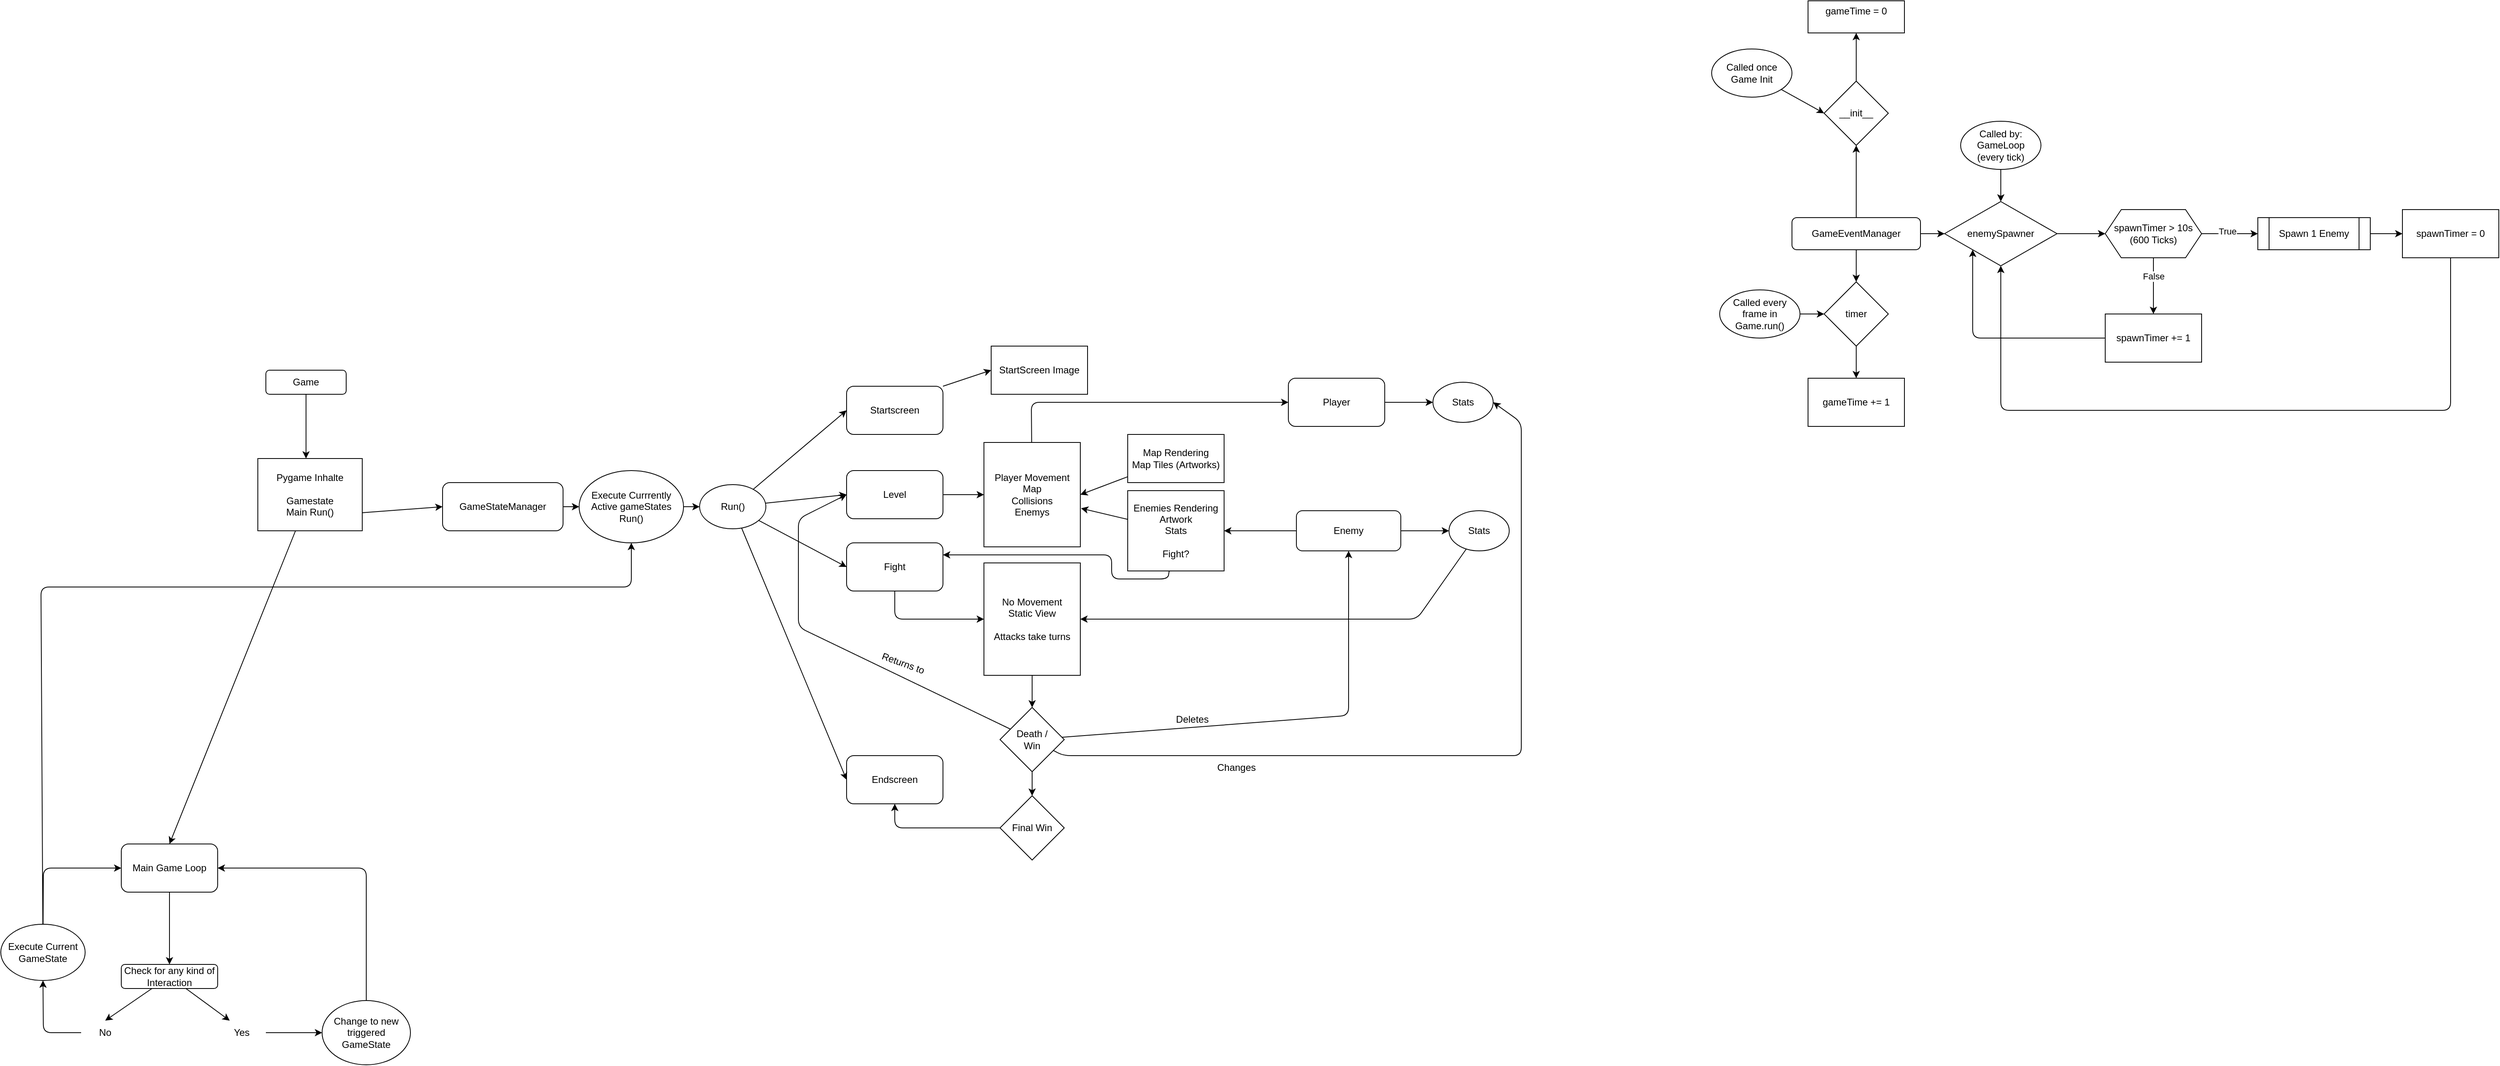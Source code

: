 <mxfile version="24.7.7">
  <diagram id="zhS1jmQ38YQdUPy5dJZc" name="Page-1">
    <mxGraphModel dx="380" dy="1904" grid="1" gridSize="10" guides="1" tooltips="1" connect="1" arrows="1" fold="1" page="1" pageScale="1" pageWidth="1600" pageHeight="1200" math="0" shadow="0">
      <root>
        <mxCell id="0" />
        <mxCell id="1" parent="0" />
        <mxCell id="10" style="edgeStyle=none;html=1;" parent="1" source="2" edge="1">
          <mxGeometry relative="1" as="geometry">
            <mxPoint x="410" y="340" as="targetPoint" />
          </mxGeometry>
        </mxCell>
        <mxCell id="2" value="Game" style="rounded=1;whiteSpace=wrap;html=1;" parent="1" vertex="1">
          <mxGeometry x="360" y="230" width="100" height="30" as="geometry" />
        </mxCell>
        <mxCell id="12" style="edgeStyle=none;html=1;exitX=1;exitY=0.75;exitDx=0;exitDy=0;entryX=0;entryY=0.5;entryDx=0;entryDy=0;" parent="1" source="11" target="15" edge="1">
          <mxGeometry relative="1" as="geometry">
            <mxPoint x="620" y="320" as="targetPoint" />
          </mxGeometry>
        </mxCell>
        <mxCell id="89" style="edgeStyle=none;html=1;entryX=0.5;entryY=0;entryDx=0;entryDy=0;" parent="1" source="11" target="75" edge="1">
          <mxGeometry relative="1" as="geometry" />
        </mxCell>
        <mxCell id="11" value="Pygame Inhalte&lt;div&gt;&lt;br&gt;&lt;/div&gt;&lt;div&gt;Gamestate&lt;/div&gt;&lt;div&gt;Main Run()&lt;/div&gt;" style="rounded=0;whiteSpace=wrap;html=1;" parent="1" vertex="1">
          <mxGeometry x="350" y="340" width="130" height="90" as="geometry" />
        </mxCell>
        <mxCell id="70" style="edgeStyle=none;html=1;entryX=0;entryY=0.5;entryDx=0;entryDy=0;" parent="1" source="14" target="69" edge="1">
          <mxGeometry relative="1" as="geometry" />
        </mxCell>
        <mxCell id="14" value="Execute Currrently Active gameStates&lt;div&gt;Run()&lt;/div&gt;" style="ellipse;whiteSpace=wrap;html=1;" parent="1" vertex="1">
          <mxGeometry x="750" y="355" width="130" height="90" as="geometry" />
        </mxCell>
        <mxCell id="16" style="edgeStyle=none;html=1;entryX=0;entryY=0.5;entryDx=0;entryDy=0;" parent="1" source="15" target="14" edge="1">
          <mxGeometry relative="1" as="geometry" />
        </mxCell>
        <mxCell id="15" value="GameStateManager" style="rounded=1;whiteSpace=wrap;html=1;" parent="1" vertex="1">
          <mxGeometry x="580" y="370" width="150" height="60" as="geometry" />
        </mxCell>
        <mxCell id="29" style="edgeStyle=none;html=1;exitX=1;exitY=0;exitDx=0;exitDy=0;entryX=0;entryY=0.5;entryDx=0;entryDy=0;" parent="1" source="21" target="28" edge="1">
          <mxGeometry relative="1" as="geometry" />
        </mxCell>
        <mxCell id="21" value="Startscreen" style="rounded=1;whiteSpace=wrap;html=1;" parent="1" vertex="1">
          <mxGeometry x="1083" y="250" width="120" height="60" as="geometry" />
        </mxCell>
        <mxCell id="36" style="edgeStyle=none;html=1;entryX=0;entryY=0.5;entryDx=0;entryDy=0;" parent="1" source="22" target="30" edge="1">
          <mxGeometry relative="1" as="geometry" />
        </mxCell>
        <mxCell id="22" value="Level" style="rounded=1;whiteSpace=wrap;html=1;" parent="1" vertex="1">
          <mxGeometry x="1083" y="355" width="120" height="60" as="geometry" />
        </mxCell>
        <mxCell id="46" style="edgeStyle=none;html=1;entryX=0;entryY=0.5;entryDx=0;entryDy=0;" parent="1" source="23" target="31" edge="1">
          <mxGeometry relative="1" as="geometry">
            <Array as="points">
              <mxPoint x="1143" y="540" />
            </Array>
          </mxGeometry>
        </mxCell>
        <mxCell id="23" value="Fight" style="rounded=1;whiteSpace=wrap;html=1;" parent="1" vertex="1">
          <mxGeometry x="1083" y="445" width="120" height="60" as="geometry" />
        </mxCell>
        <mxCell id="24" value="Endscreen" style="rounded=1;whiteSpace=wrap;html=1;" parent="1" vertex="1">
          <mxGeometry x="1083" y="710" width="120" height="60" as="geometry" />
        </mxCell>
        <mxCell id="28" value="StartScreen Image" style="rounded=0;whiteSpace=wrap;html=1;" parent="1" vertex="1">
          <mxGeometry x="1263" y="200" width="120" height="60" as="geometry" />
        </mxCell>
        <mxCell id="53" style="edgeStyle=none;html=1;entryX=0;entryY=0.5;entryDx=0;entryDy=0;" parent="1" source="30" target="54" edge="1">
          <mxGeometry relative="1" as="geometry">
            <mxPoint x="1633" y="270" as="targetPoint" />
            <Array as="points">
              <mxPoint x="1313" y="270" />
            </Array>
          </mxGeometry>
        </mxCell>
        <mxCell id="30" value="Player Movement&lt;div&gt;Map&lt;/div&gt;&lt;div&gt;Collisions&lt;/div&gt;&lt;div&gt;Enemys&lt;/div&gt;" style="rounded=0;whiteSpace=wrap;html=1;" parent="1" vertex="1">
          <mxGeometry x="1254" y="320" width="120" height="130" as="geometry" />
        </mxCell>
        <mxCell id="51" value="" style="edgeStyle=none;html=1;" parent="1" source="31" target="50" edge="1">
          <mxGeometry relative="1" as="geometry" />
        </mxCell>
        <mxCell id="31" value="No Movement&lt;div&gt;Static View&lt;/div&gt;&lt;div&gt;&lt;br&gt;&lt;/div&gt;&lt;div&gt;Attacks take turns&lt;/div&gt;" style="rounded=0;whiteSpace=wrap;html=1;" parent="1" vertex="1">
          <mxGeometry x="1254" y="470" width="120" height="140" as="geometry" />
        </mxCell>
        <mxCell id="35" style="edgeStyle=none;html=1;entryX=1;entryY=0.5;entryDx=0;entryDy=0;" parent="1" source="33" target="30" edge="1">
          <mxGeometry relative="1" as="geometry" />
        </mxCell>
        <mxCell id="33" value="Map Rendering&lt;div&gt;Map Tiles (Artworks)&lt;/div&gt;" style="rounded=0;whiteSpace=wrap;html=1;" parent="1" vertex="1">
          <mxGeometry x="1433" y="310" width="120" height="60" as="geometry" />
        </mxCell>
        <mxCell id="45" style="edgeStyle=none;html=1;entryX=1;entryY=0.25;entryDx=0;entryDy=0;" parent="1" source="37" target="23" edge="1">
          <mxGeometry relative="1" as="geometry">
            <mxPoint x="1493" y="520" as="targetPoint" />
            <Array as="points">
              <mxPoint x="1483" y="490" />
              <mxPoint x="1413" y="490" />
              <mxPoint x="1413" y="460" />
            </Array>
          </mxGeometry>
        </mxCell>
        <mxCell id="37" value="Enemies Rendering&lt;div&gt;Artwork&lt;/div&gt;&lt;div&gt;Stats&lt;/div&gt;&lt;div&gt;&lt;br&gt;&lt;/div&gt;&lt;div&gt;Fight?&lt;/div&gt;" style="rounded=0;whiteSpace=wrap;html=1;" parent="1" vertex="1">
          <mxGeometry x="1433" y="380" width="120" height="100" as="geometry" />
        </mxCell>
        <mxCell id="41" style="edgeStyle=none;html=1;entryX=1;entryY=0.5;entryDx=0;entryDy=0;" parent="1" source="40" target="37" edge="1">
          <mxGeometry relative="1" as="geometry" />
        </mxCell>
        <mxCell id="43" style="edgeStyle=none;html=1;" parent="1" source="40" target="42" edge="1">
          <mxGeometry relative="1" as="geometry" />
        </mxCell>
        <mxCell id="40" value="Enemy" style="rounded=1;whiteSpace=wrap;html=1;" parent="1" vertex="1">
          <mxGeometry x="1643" y="405" width="130" height="50" as="geometry" />
        </mxCell>
        <mxCell id="47" style="edgeStyle=none;html=1;entryX=1;entryY=0.5;entryDx=0;entryDy=0;" parent="1" source="42" target="31" edge="1">
          <mxGeometry relative="1" as="geometry">
            <Array as="points">
              <mxPoint x="1793" y="540" />
            </Array>
          </mxGeometry>
        </mxCell>
        <mxCell id="42" value="Stats" style="ellipse;whiteSpace=wrap;html=1;" parent="1" vertex="1">
          <mxGeometry x="1833" y="405" width="75" height="50" as="geometry" />
        </mxCell>
        <mxCell id="44" style="edgeStyle=none;html=1;entryX=1.007;entryY=0.631;entryDx=0;entryDy=0;entryPerimeter=0;" parent="1" source="37" target="30" edge="1">
          <mxGeometry relative="1" as="geometry" />
        </mxCell>
        <mxCell id="52" style="edgeStyle=none;html=1;entryX=0;entryY=0.5;entryDx=0;entryDy=0;" parent="1" source="50" target="22" edge="1">
          <mxGeometry relative="1" as="geometry">
            <Array as="points">
              <mxPoint x="1023" y="550" />
              <mxPoint x="1023" y="415" />
            </Array>
          </mxGeometry>
        </mxCell>
        <mxCell id="57" style="edgeStyle=none;html=1;entryX=0.5;entryY=1;entryDx=0;entryDy=0;" parent="1" source="50" target="40" edge="1">
          <mxGeometry relative="1" as="geometry">
            <mxPoint x="1873" y="690" as="targetPoint" />
            <Array as="points">
              <mxPoint x="1708" y="660" />
            </Array>
          </mxGeometry>
        </mxCell>
        <mxCell id="59" style="edgeStyle=none;html=1;entryX=1;entryY=0.5;entryDx=0;entryDy=0;" parent="1" source="50" target="55" edge="1">
          <mxGeometry relative="1" as="geometry">
            <Array as="points">
              <mxPoint x="1353" y="710" />
              <mxPoint x="1923" y="710" />
              <mxPoint x="1923" y="295" />
            </Array>
          </mxGeometry>
        </mxCell>
        <mxCell id="67" style="edgeStyle=none;html=1;" parent="1" source="50" target="66" edge="1">
          <mxGeometry relative="1" as="geometry" />
        </mxCell>
        <mxCell id="50" value="Death /&lt;div&gt;Win&lt;/div&gt;" style="rhombus;whiteSpace=wrap;html=1;rounded=0;" parent="1" vertex="1">
          <mxGeometry x="1274" y="650" width="80" height="80" as="geometry" />
        </mxCell>
        <mxCell id="56" style="edgeStyle=none;html=1;entryX=0;entryY=0.5;entryDx=0;entryDy=0;" parent="1" source="54" target="55" edge="1">
          <mxGeometry relative="1" as="geometry" />
        </mxCell>
        <mxCell id="54" value="Player" style="rounded=1;whiteSpace=wrap;html=1;" parent="1" vertex="1">
          <mxGeometry x="1633" y="240" width="120" height="60" as="geometry" />
        </mxCell>
        <mxCell id="55" value="Stats" style="ellipse;whiteSpace=wrap;html=1;" parent="1" vertex="1">
          <mxGeometry x="1813" y="245" width="75" height="50" as="geometry" />
        </mxCell>
        <mxCell id="58" value="Changes" style="text;html=1;align=center;verticalAlign=middle;resizable=0;points=[];autosize=1;strokeColor=none;fillColor=none;" parent="1" vertex="1">
          <mxGeometry x="1533" y="710" width="70" height="30" as="geometry" />
        </mxCell>
        <mxCell id="61" value="Deletes" style="text;html=1;align=center;verticalAlign=middle;resizable=0;points=[];autosize=1;strokeColor=none;fillColor=none;" parent="1" vertex="1">
          <mxGeometry x="1483" y="650" width="60" height="30" as="geometry" />
        </mxCell>
        <mxCell id="62" value="Returns to" style="text;html=1;align=center;verticalAlign=middle;resizable=0;points=[];autosize=1;strokeColor=none;fillColor=none;rotation=20;" parent="1" vertex="1">
          <mxGeometry x="1113" y="580" width="80" height="30" as="geometry" />
        </mxCell>
        <mxCell id="68" style="edgeStyle=none;html=1;entryX=0.5;entryY=1;entryDx=0;entryDy=0;" parent="1" source="66" target="24" edge="1">
          <mxGeometry relative="1" as="geometry">
            <Array as="points">
              <mxPoint x="1143" y="800" />
            </Array>
          </mxGeometry>
        </mxCell>
        <mxCell id="66" value="Final Win" style="rhombus;whiteSpace=wrap;html=1;" parent="1" vertex="1">
          <mxGeometry x="1274" y="760" width="80" height="80" as="geometry" />
        </mxCell>
        <mxCell id="71" style="edgeStyle=none;html=1;entryX=0;entryY=0.5;entryDx=0;entryDy=0;" parent="1" source="69" target="21" edge="1">
          <mxGeometry relative="1" as="geometry" />
        </mxCell>
        <mxCell id="72" style="edgeStyle=none;html=1;entryX=0;entryY=0.5;entryDx=0;entryDy=0;" parent="1" source="69" target="22" edge="1">
          <mxGeometry relative="1" as="geometry" />
        </mxCell>
        <mxCell id="73" style="edgeStyle=none;html=1;entryX=0;entryY=0.5;entryDx=0;entryDy=0;" parent="1" source="69" target="23" edge="1">
          <mxGeometry relative="1" as="geometry" />
        </mxCell>
        <mxCell id="74" style="edgeStyle=none;html=1;entryX=0;entryY=0.5;entryDx=0;entryDy=0;" parent="1" source="69" target="24" edge="1">
          <mxGeometry relative="1" as="geometry" />
        </mxCell>
        <mxCell id="69" value="Run()" style="ellipse;whiteSpace=wrap;html=1;" parent="1" vertex="1">
          <mxGeometry x="900" y="372.5" width="82.5" height="55" as="geometry" />
        </mxCell>
        <mxCell id="76" style="edgeStyle=none;html=1;entryX=0.5;entryY=0;entryDx=0;entryDy=0;" parent="1" source="75" target="77" edge="1">
          <mxGeometry relative="1" as="geometry">
            <mxPoint x="240" y="1040" as="targetPoint" />
          </mxGeometry>
        </mxCell>
        <mxCell id="75" value="Main Game Loop" style="rounded=1;whiteSpace=wrap;html=1;" parent="1" vertex="1">
          <mxGeometry x="180" y="820" width="120" height="60" as="geometry" />
        </mxCell>
        <mxCell id="78" style="edgeStyle=none;html=1;entryX=0.25;entryY=0;entryDx=0;entryDy=0;" parent="1" source="77" target="80" edge="1">
          <mxGeometry relative="1" as="geometry">
            <mxPoint x="320" y="1040" as="targetPoint" />
          </mxGeometry>
        </mxCell>
        <mxCell id="79" style="edgeStyle=none;html=1;entryX=0.5;entryY=0;entryDx=0;entryDy=0;" parent="1" source="77" target="81" edge="1">
          <mxGeometry relative="1" as="geometry">
            <mxPoint x="160" y="1040" as="targetPoint" />
          </mxGeometry>
        </mxCell>
        <mxCell id="77" value="Check for any kind of Interaction" style="rounded=1;whiteSpace=wrap;html=1;" parent="1" vertex="1">
          <mxGeometry x="180" y="970" width="120" height="30" as="geometry" />
        </mxCell>
        <mxCell id="86" value="" style="edgeStyle=none;html=1;" parent="1" source="80" target="85" edge="1">
          <mxGeometry relative="1" as="geometry" />
        </mxCell>
        <mxCell id="80" value="Yes" style="text;html=1;align=center;verticalAlign=middle;whiteSpace=wrap;rounded=0;" parent="1" vertex="1">
          <mxGeometry x="300" y="1040" width="60" height="30" as="geometry" />
        </mxCell>
        <mxCell id="84" style="edgeStyle=none;html=1;entryX=0.5;entryY=1;entryDx=0;entryDy=0;" parent="1" source="81" target="83" edge="1">
          <mxGeometry relative="1" as="geometry">
            <Array as="points">
              <mxPoint x="83" y="1055" />
            </Array>
          </mxGeometry>
        </mxCell>
        <mxCell id="81" value="No" style="text;html=1;align=center;verticalAlign=middle;whiteSpace=wrap;rounded=0;" parent="1" vertex="1">
          <mxGeometry x="130" y="1040" width="60" height="30" as="geometry" />
        </mxCell>
        <mxCell id="88" style="edgeStyle=none;html=1;entryX=0;entryY=0.5;entryDx=0;entryDy=0;" parent="1" source="83" target="75" edge="1">
          <mxGeometry relative="1" as="geometry">
            <Array as="points">
              <mxPoint x="83" y="850" />
            </Array>
          </mxGeometry>
        </mxCell>
        <mxCell id="90" style="edgeStyle=none;html=1;entryX=0.5;entryY=1;entryDx=0;entryDy=0;" parent="1" source="83" target="14" edge="1">
          <mxGeometry relative="1" as="geometry">
            <Array as="points">
              <mxPoint x="80" y="500" />
              <mxPoint x="815" y="500" />
            </Array>
          </mxGeometry>
        </mxCell>
        <mxCell id="83" value="Execute Current GameState" style="ellipse;whiteSpace=wrap;html=1;" parent="1" vertex="1">
          <mxGeometry x="30" y="920" width="105" height="70" as="geometry" />
        </mxCell>
        <mxCell id="87" style="edgeStyle=none;html=1;entryX=1;entryY=0.5;entryDx=0;entryDy=0;" parent="1" source="85" target="75" edge="1">
          <mxGeometry relative="1" as="geometry">
            <Array as="points">
              <mxPoint x="485" y="850" />
            </Array>
          </mxGeometry>
        </mxCell>
        <mxCell id="85" value="Change to new triggered GameState" style="ellipse;whiteSpace=wrap;html=1;" parent="1" vertex="1">
          <mxGeometry x="430" y="1015" width="110" height="80" as="geometry" />
        </mxCell>
        <mxCell id="105" style="edgeStyle=none;html=1;entryX=0;entryY=0.5;entryDx=0;entryDy=0;" parent="1" source="91" edge="1">
          <mxGeometry relative="1" as="geometry">
            <mxPoint x="2450" y="60" as="targetPoint" />
          </mxGeometry>
        </mxCell>
        <mxCell id="ZLR4HSFNZyRXdtr1YlKm-145" style="edgeStyle=orthogonalEdgeStyle;rounded=0;orthogonalLoop=1;jettySize=auto;html=1;entryX=0.5;entryY=0;entryDx=0;entryDy=0;" edge="1" parent="1" source="91" target="ZLR4HSFNZyRXdtr1YlKm-144">
          <mxGeometry relative="1" as="geometry" />
        </mxCell>
        <mxCell id="91" value="GameEventManager" style="rounded=1;whiteSpace=wrap;html=1;" parent="1" vertex="1">
          <mxGeometry x="2260" y="40" width="160" height="40" as="geometry" />
        </mxCell>
        <mxCell id="134" style="edgeStyle=none;html=1;entryX=0.5;entryY=0;entryDx=0;entryDy=0;" parent="1" source="92" target="115" edge="1">
          <mxGeometry relative="1" as="geometry" />
        </mxCell>
        <mxCell id="92" value="Called by:&lt;div&gt;GameLoop&lt;/div&gt;&lt;div&gt;(every tick)&lt;/div&gt;" style="ellipse;whiteSpace=wrap;html=1;" parent="1" vertex="1">
          <mxGeometry x="2470" y="-80" width="100" height="60" as="geometry" />
        </mxCell>
        <mxCell id="98" style="edgeStyle=none;html=1;" parent="1" source="96" edge="1">
          <mxGeometry relative="1" as="geometry">
            <mxPoint x="2840" y="60" as="targetPoint" />
          </mxGeometry>
        </mxCell>
        <mxCell id="129" value="True" style="edgeLabel;html=1;align=center;verticalAlign=middle;resizable=0;points=[];" parent="98" vertex="1" connectable="0">
          <mxGeometry x="-0.081" y="3" relative="1" as="geometry">
            <mxPoint as="offset" />
          </mxGeometry>
        </mxCell>
        <mxCell id="99" style="edgeStyle=none;html=1;" parent="1" source="96" edge="1">
          <mxGeometry relative="1" as="geometry">
            <mxPoint x="2710" y="160" as="targetPoint" />
          </mxGeometry>
        </mxCell>
        <mxCell id="127" value="False" style="edgeLabel;html=1;align=center;verticalAlign=middle;resizable=0;points=[];" parent="99" vertex="1" connectable="0">
          <mxGeometry x="-0.345" relative="1" as="geometry">
            <mxPoint as="offset" />
          </mxGeometry>
        </mxCell>
        <mxCell id="96" value="&lt;div&gt;spawnTimer &amp;gt; 10s&lt;br&gt;(600 Ticks)&lt;/div&gt;" style="shape=hexagon;perimeter=hexagonPerimeter2;whiteSpace=wrap;html=1;fixedSize=1;" parent="1" vertex="1">
          <mxGeometry x="2650" y="30" width="120" height="60" as="geometry" />
        </mxCell>
        <mxCell id="111" style="edgeStyle=none;html=1;entryX=0;entryY=0.5;entryDx=0;entryDy=0;" parent="1" source="102" target="110" edge="1">
          <mxGeometry relative="1" as="geometry" />
        </mxCell>
        <mxCell id="102" value="Spawn 1 Enemy" style="shape=process;whiteSpace=wrap;html=1;backgroundOutline=1;" parent="1" vertex="1">
          <mxGeometry x="2840" y="40" width="140" height="40" as="geometry" />
        </mxCell>
        <mxCell id="106" style="edgeStyle=none;html=1;entryX=0;entryY=0.5;entryDx=0;entryDy=0;" parent="1" target="96" edge="1">
          <mxGeometry relative="1" as="geometry">
            <mxPoint x="2570" y="60" as="sourcePoint" />
          </mxGeometry>
        </mxCell>
        <mxCell id="112" style="edgeStyle=none;html=1;entryX=0.5;entryY=1;entryDx=0;entryDy=0;" parent="1" source="110" target="115" edge="1">
          <mxGeometry relative="1" as="geometry">
            <mxPoint x="2510" y="80" as="targetPoint" />
            <Array as="points">
              <mxPoint x="3080" y="280" />
              <mxPoint x="2520" y="280" />
            </Array>
          </mxGeometry>
        </mxCell>
        <mxCell id="110" value="spawnTimer = 0" style="rounded=1;whiteSpace=wrap;html=1;arcSize=0;" parent="1" vertex="1">
          <mxGeometry x="3020" y="30" width="120" height="60" as="geometry" />
        </mxCell>
        <mxCell id="114" style="edgeStyle=none;html=1;exitX=0;exitY=0.5;exitDx=0;exitDy=0;entryX=0;entryY=1;entryDx=0;entryDy=0;" parent="1" source="113" target="115" edge="1">
          <mxGeometry relative="1" as="geometry">
            <mxPoint x="2480" y="80" as="targetPoint" />
            <Array as="points">
              <mxPoint x="2485" y="190" />
            </Array>
          </mxGeometry>
        </mxCell>
        <mxCell id="113" value="spawnTimer += 1" style="rounded=1;whiteSpace=wrap;html=1;arcSize=0;" parent="1" vertex="1">
          <mxGeometry x="2650" y="160" width="120" height="60" as="geometry" />
        </mxCell>
        <mxCell id="115" value="enemySpawner" style="rhombus;whiteSpace=wrap;html=1;" parent="1" vertex="1">
          <mxGeometry x="2450" y="20" width="140" height="80" as="geometry" />
        </mxCell>
        <mxCell id="137" style="edgeStyle=none;html=1;exitX=0.5;exitY=0;exitDx=0;exitDy=0;entryX=0.5;entryY=1;entryDx=0;entryDy=0;" parent="1" source="123" target="132" edge="1">
          <mxGeometry relative="1" as="geometry" />
        </mxCell>
        <mxCell id="123" value="__init__" style="rhombus;whiteSpace=wrap;html=1;" parent="1" vertex="1">
          <mxGeometry x="2300" y="-130" width="80" height="80" as="geometry" />
        </mxCell>
        <mxCell id="131" style="edgeStyle=none;html=1;entryX=0.5;entryY=1;entryDx=0;entryDy=0;" parent="1" source="91" target="123" edge="1">
          <mxGeometry relative="1" as="geometry" />
        </mxCell>
        <mxCell id="132" value="gameTime = 0&lt;div&gt;&lt;br&gt;&lt;/div&gt;" style="rounded=0;whiteSpace=wrap;html=1;" parent="1" vertex="1">
          <mxGeometry x="2280" y="-230" width="120" height="40" as="geometry" />
        </mxCell>
        <mxCell id="136" style="edgeStyle=none;html=1;entryX=0;entryY=0.5;entryDx=0;entryDy=0;" parent="1" source="133" target="123" edge="1">
          <mxGeometry relative="1" as="geometry" />
        </mxCell>
        <mxCell id="133" value="Called once&lt;br&gt;Game Init" style="ellipse;whiteSpace=wrap;html=1;" parent="1" vertex="1">
          <mxGeometry x="2160" y="-170" width="100" height="60" as="geometry" />
        </mxCell>
        <mxCell id="ZLR4HSFNZyRXdtr1YlKm-146" style="edgeStyle=orthogonalEdgeStyle;rounded=0;orthogonalLoop=1;jettySize=auto;html=1;entryX=0.5;entryY=0;entryDx=0;entryDy=0;" edge="1" parent="1" source="ZLR4HSFNZyRXdtr1YlKm-144" target="ZLR4HSFNZyRXdtr1YlKm-147">
          <mxGeometry relative="1" as="geometry">
            <mxPoint x="2340" y="250" as="targetPoint" />
          </mxGeometry>
        </mxCell>
        <mxCell id="ZLR4HSFNZyRXdtr1YlKm-144" value="timer" style="rhombus;whiteSpace=wrap;html=1;" vertex="1" parent="1">
          <mxGeometry x="2300" y="120" width="80" height="80" as="geometry" />
        </mxCell>
        <mxCell id="ZLR4HSFNZyRXdtr1YlKm-147" value="gameTime += 1" style="rounded=0;whiteSpace=wrap;html=1;" vertex="1" parent="1">
          <mxGeometry x="2280" y="240" width="120" height="60" as="geometry" />
        </mxCell>
        <mxCell id="ZLR4HSFNZyRXdtr1YlKm-149" style="edgeStyle=orthogonalEdgeStyle;rounded=0;orthogonalLoop=1;jettySize=auto;html=1;entryX=0;entryY=0.5;entryDx=0;entryDy=0;" edge="1" parent="1" source="ZLR4HSFNZyRXdtr1YlKm-148" target="ZLR4HSFNZyRXdtr1YlKm-144">
          <mxGeometry relative="1" as="geometry" />
        </mxCell>
        <mxCell id="ZLR4HSFNZyRXdtr1YlKm-148" value="Called every frame in Game.run()" style="ellipse;whiteSpace=wrap;html=1;" vertex="1" parent="1">
          <mxGeometry x="2170" y="130" width="100" height="60" as="geometry" />
        </mxCell>
      </root>
    </mxGraphModel>
  </diagram>
</mxfile>
